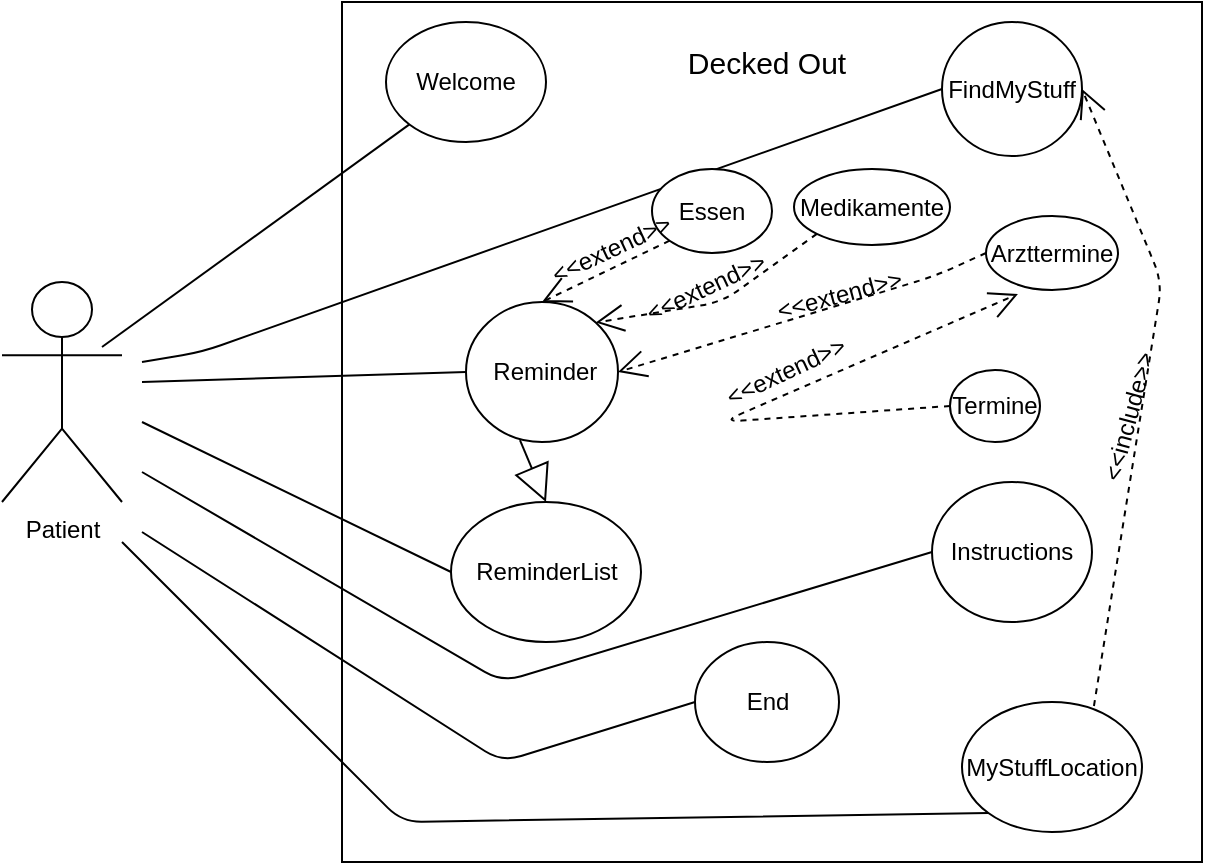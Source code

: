 <mxfile version="12.2.6" type="device" pages="1"><diagram id="_xH8LXRtn50uK7djnOqW" name="Page-1"><mxGraphModel dx="854" dy="465" grid="1" gridSize="10" guides="1" tooltips="1" connect="1" arrows="1" fold="1" page="1" pageScale="1" pageWidth="850" pageHeight="1100" math="0" shadow="0"><root><mxCell id="0"/><mxCell id="1" parent="0"/><mxCell id="pu5WcLqFkNbd5rlf49jA-1" value="&lt;div&gt;Patient&lt;/div&gt;&lt;div&gt;&lt;br&gt;&lt;/div&gt;" style="shape=umlActor;verticalLabelPosition=bottom;labelBackgroundColor=#ffffff;verticalAlign=top;html=1;outlineConnect=0;" parent="1" vertex="1"><mxGeometry x="160" y="170" width="60" height="110" as="geometry"/></mxCell><mxCell id="pu5WcLqFkNbd5rlf49jA-4" value="" style="whiteSpace=wrap;html=1;aspect=fixed;" parent="1" vertex="1"><mxGeometry x="330" y="30" width="430" height="430" as="geometry"/></mxCell><mxCell id="pu5WcLqFkNbd5rlf49jA-5" value="&lt;font style=&quot;font-size: 15px&quot;&gt;Decked Out&lt;/font&gt;" style="text;html=1;strokeColor=none;fillColor=none;align=center;verticalAlign=middle;whiteSpace=wrap;rounded=0;" parent="1" vertex="1"><mxGeometry x="495" y="50" width="95" height="20" as="geometry"/></mxCell><mxCell id="pu5WcLqFkNbd5rlf49jA-6" value="" style="ellipse;whiteSpace=wrap;html=1;" parent="1" vertex="1"><mxGeometry x="352" y="40" width="80" height="60" as="geometry"/></mxCell><mxCell id="pu5WcLqFkNbd5rlf49jA-8" value="&lt;div&gt;&lt;br&gt;&lt;/div&gt;&lt;div&gt;End&lt;/div&gt;&lt;div&gt;&lt;br&gt;&lt;/div&gt;" style="ellipse;whiteSpace=wrap;html=1;" parent="1" vertex="1"><mxGeometry x="506.5" y="350" width="72" height="60" as="geometry"/></mxCell><mxCell id="pu5WcLqFkNbd5rlf49jA-9" value="&amp;nbsp;Reminder" style="ellipse;whiteSpace=wrap;html=1;" parent="1" vertex="1"><mxGeometry x="392" y="180" width="76" height="70" as="geometry"/></mxCell><mxCell id="pu5WcLqFkNbd5rlf49jA-10" value="ReminderList" style="ellipse;whiteSpace=wrap;html=1;" parent="1" vertex="1"><mxGeometry x="384.5" y="280" width="95" height="70" as="geometry"/></mxCell><mxCell id="pu5WcLqFkNbd5rlf49jA-11" value="&lt;div&gt;Instructions&lt;/div&gt;" style="ellipse;whiteSpace=wrap;html=1;" parent="1" vertex="1"><mxGeometry x="625" y="270" width="80" height="70" as="geometry"/></mxCell><mxCell id="pu5WcLqFkNbd5rlf49jA-12" value="MyStuffLocation" style="ellipse;whiteSpace=wrap;html=1;direction=west;" parent="1" vertex="1"><mxGeometry x="640" y="380" width="90" height="65" as="geometry"/></mxCell><mxCell id="pu5WcLqFkNbd5rlf49jA-13" value="FindMyStuff" style="ellipse;whiteSpace=wrap;html=1;" parent="1" vertex="1"><mxGeometry x="630" y="40" width="70" height="67" as="geometry"/></mxCell><mxCell id="pu5WcLqFkNbd5rlf49jA-15" value="Welcome" style="text;html=1;strokeColor=none;fillColor=none;align=center;verticalAlign=middle;whiteSpace=wrap;rounded=0;" parent="1" vertex="1"><mxGeometry x="347" y="60" width="90" height="20" as="geometry"/></mxCell><mxCell id="pu5WcLqFkNbd5rlf49jA-17" value="" style="endArrow=none;html=1;entryX=0;entryY=1;entryDx=0;entryDy=0;" parent="1" target="pu5WcLqFkNbd5rlf49jA-6" edge="1"><mxGeometry width="50" height="50" relative="1" as="geometry"><mxPoint x="210" y="202.5" as="sourcePoint"/><mxPoint x="390" y="137.5" as="targetPoint"/><Array as="points"/></mxGeometry></mxCell><mxCell id="pu5WcLqFkNbd5rlf49jA-21" value="" style="endArrow=none;html=1;entryX=0;entryY=0.5;entryDx=0;entryDy=0;" parent="1" target="pu5WcLqFkNbd5rlf49jA-13" edge="1"><mxGeometry width="50" height="50" relative="1" as="geometry"><mxPoint x="230" y="210" as="sourcePoint"/><mxPoint x="300" y="200" as="targetPoint"/><Array as="points"><mxPoint x="260" y="205"/></Array></mxGeometry></mxCell><mxCell id="pu5WcLqFkNbd5rlf49jA-22" value="" style="endArrow=none;html=1;entryX=0;entryY=0.5;entryDx=0;entryDy=0;" parent="1" target="pu5WcLqFkNbd5rlf49jA-9" edge="1"><mxGeometry width="50" height="50" relative="1" as="geometry"><mxPoint x="230" y="220" as="sourcePoint"/><mxPoint x="300" y="220" as="targetPoint"/></mxGeometry></mxCell><mxCell id="pu5WcLqFkNbd5rlf49jA-23" value="" style="endArrow=none;html=1;entryX=1;entryY=0;entryDx=0;entryDy=0;" parent="1" target="pu5WcLqFkNbd5rlf49jA-12" edge="1"><mxGeometry width="50" height="50" relative="1" as="geometry"><mxPoint x="220" y="300" as="sourcePoint"/><mxPoint x="280" y="241.5" as="targetPoint"/><Array as="points"><mxPoint x="360" y="440"/></Array></mxGeometry></mxCell><mxCell id="pu5WcLqFkNbd5rlf49jA-24" value="" style="endArrow=none;html=1;entryX=0;entryY=0.5;entryDx=0;entryDy=0;" parent="1" target="pu5WcLqFkNbd5rlf49jA-10" edge="1"><mxGeometry width="50" height="50" relative="1" as="geometry"><mxPoint x="230" y="240" as="sourcePoint"/><mxPoint x="280" y="200" as="targetPoint"/><Array as="points"/></mxGeometry></mxCell><mxCell id="pu5WcLqFkNbd5rlf49jA-28" value="" style="endArrow=none;html=1;entryX=0;entryY=0.5;entryDx=0;entryDy=0;" parent="1" target="pu5WcLqFkNbd5rlf49jA-11" edge="1"><mxGeometry width="50" height="50" relative="1" as="geometry"><mxPoint x="230" y="265" as="sourcePoint"/><mxPoint x="280" y="215" as="targetPoint"/><Array as="points"><mxPoint x="410" y="370"/></Array></mxGeometry></mxCell><mxCell id="pu5WcLqFkNbd5rlf49jA-29" value="" style="endArrow=none;html=1;entryX=0;entryY=0.5;entryDx=0;entryDy=0;" parent="1" target="pu5WcLqFkNbd5rlf49jA-8" edge="1"><mxGeometry width="50" height="50" relative="1" as="geometry"><mxPoint x="230" y="295" as="sourcePoint"/><mxPoint x="280" y="245" as="targetPoint"/><Array as="points"><mxPoint x="410" y="410"/></Array></mxGeometry></mxCell><mxCell id="D_Mwg1Jti9QPF3piIHmN-1" value="Essen" style="ellipse;whiteSpace=wrap;html=1;" vertex="1" parent="1"><mxGeometry x="485" y="113.5" width="60" height="42" as="geometry"/></mxCell><mxCell id="D_Mwg1Jti9QPF3piIHmN-2" value="Medikamente" style="ellipse;whiteSpace=wrap;html=1;" vertex="1" parent="1"><mxGeometry x="556" y="113.5" width="78" height="38" as="geometry"/></mxCell><mxCell id="D_Mwg1Jti9QPF3piIHmN-3" value="Termine" style="ellipse;whiteSpace=wrap;html=1;" vertex="1" parent="1"><mxGeometry x="634" y="214" width="45" height="36" as="geometry"/></mxCell><mxCell id="D_Mwg1Jti9QPF3piIHmN-4" value="Arzttermine" style="ellipse;whiteSpace=wrap;html=1;" vertex="1" parent="1"><mxGeometry x="652" y="137" width="66" height="37" as="geometry"/></mxCell><mxCell id="D_Mwg1Jti9QPF3piIHmN-7" value="" style="endArrow=open;endSize=12;dashed=1;html=1;exitX=0;exitY=1;exitDx=0;exitDy=0;entryX=0.5;entryY=0;entryDx=0;entryDy=0;" edge="1" parent="1" source="D_Mwg1Jti9QPF3piIHmN-1" target="pu5WcLqFkNbd5rlf49jA-9"><mxGeometry width="160" relative="1" as="geometry"><mxPoint x="465" y="180" as="sourcePoint"/><mxPoint x="625" y="180" as="targetPoint"/><Array as="points"/></mxGeometry></mxCell><mxCell id="D_Mwg1Jti9QPF3piIHmN-10" value="&lt;div&gt;&amp;lt;&amp;lt;extend&amp;gt;&amp;gt;&lt;/div&gt;" style="text;html=1;resizable=0;points=[];autosize=1;align=left;verticalAlign=top;spacingTop=-4;rotation=-25;" vertex="1" parent="1"><mxGeometry x="430" y="141.5" width="80" height="20" as="geometry"/></mxCell><mxCell id="D_Mwg1Jti9QPF3piIHmN-13" value="" style="endArrow=open;endSize=12;dashed=1;html=1;exitX=0;exitY=0.5;exitDx=0;exitDy=0;entryX=1;entryY=0.5;entryDx=0;entryDy=0;" edge="1" parent="1" source="D_Mwg1Jti9QPF3piIHmN-4" target="pu5WcLqFkNbd5rlf49jA-9"><mxGeometry width="160" relative="1" as="geometry"><mxPoint x="640.287" y="136.349" as="sourcePoint"/><mxPoint x="609.484" y="187.02" as="targetPoint"/><Array as="points"><mxPoint x="626.5" y="167"/></Array></mxGeometry></mxCell><mxCell id="D_Mwg1Jti9QPF3piIHmN-14" value="" style="endArrow=open;endSize=12;dashed=1;html=1;exitX=0;exitY=1;exitDx=0;exitDy=0;entryX=1;entryY=0;entryDx=0;entryDy=0;" edge="1" parent="1" source="D_Mwg1Jti9QPF3piIHmN-2" target="pu5WcLqFkNbd5rlf49jA-9"><mxGeometry width="160" relative="1" as="geometry"><mxPoint x="523.787" y="179.349" as="sourcePoint"/><mxPoint x="492.984" y="230.02" as="targetPoint"/><Array as="points"><mxPoint x="520" y="180"/></Array></mxGeometry></mxCell><mxCell id="D_Mwg1Jti9QPF3piIHmN-15" value="" style="endArrow=open;endSize=12;dashed=1;html=1;exitX=0;exitY=0.5;exitDx=0;exitDy=0;entryX=0.242;entryY=1.054;entryDx=0;entryDy=0;entryPerimeter=0;" edge="1" parent="1" source="D_Mwg1Jti9QPF3piIHmN-3" target="D_Mwg1Jti9QPF3piIHmN-4"><mxGeometry width="160" relative="1" as="geometry"><mxPoint x="533.787" y="189.349" as="sourcePoint"/><mxPoint x="502.984" y="240.02" as="targetPoint"/><Array as="points"><mxPoint x="520" y="240"/></Array></mxGeometry></mxCell><mxCell id="D_Mwg1Jti9QPF3piIHmN-16" value="&lt;div&gt;&amp;lt;&amp;lt;extend&amp;gt;&amp;gt;&lt;/div&gt;" style="text;html=1;resizable=0;points=[];autosize=1;align=left;verticalAlign=top;spacingTop=-4;rotation=-15;" vertex="1" parent="1"><mxGeometry x="545" y="164.5" width="80" height="20" as="geometry"/></mxCell><mxCell id="D_Mwg1Jti9QPF3piIHmN-17" value="&lt;div&gt;&amp;lt;&amp;lt;extend&amp;gt;&amp;gt;&lt;/div&gt;" style="text;html=1;resizable=0;points=[];autosize=1;align=left;verticalAlign=top;spacingTop=-4;rotation=-25;" vertex="1" parent="1"><mxGeometry x="517.5" y="202" width="80" height="20" as="geometry"/></mxCell><mxCell id="D_Mwg1Jti9QPF3piIHmN-18" value="&lt;div&gt;&amp;lt;&amp;lt;extend&amp;gt;&amp;gt;&lt;/div&gt;" style="text;html=1;resizable=0;points=[];autosize=1;align=left;verticalAlign=top;spacingTop=-4;rotation=-25;" vertex="1" parent="1"><mxGeometry x="477.5" y="160" width="80" height="20" as="geometry"/></mxCell><mxCell id="D_Mwg1Jti9QPF3piIHmN-19" value="" style="endArrow=block;endSize=16;endFill=0;html=1;exitX=0.355;exitY=0.986;exitDx=0;exitDy=0;exitPerimeter=0;entryX=0.5;entryY=0;entryDx=0;entryDy=0;" edge="1" parent="1" source="pu5WcLqFkNbd5rlf49jA-9" target="pu5WcLqFkNbd5rlf49jA-10"><mxGeometry x="-0.247" y="3" width="160" relative="1" as="geometry"><mxPoint x="415" y="256" as="sourcePoint"/><mxPoint x="485" y="256" as="targetPoint"/><Array as="points"/><mxPoint as="offset"/></mxGeometry></mxCell><mxCell id="D_Mwg1Jti9QPF3piIHmN-21" value="" style="endArrow=open;endSize=12;dashed=1;html=1;exitX=0.267;exitY=0.969;exitDx=0;exitDy=0;entryX=1;entryY=0.5;entryDx=0;entryDy=0;exitPerimeter=0;" edge="1" parent="1" source="pu5WcLqFkNbd5rlf49jA-12" target="pu5WcLqFkNbd5rlf49jA-13"><mxGeometry width="160" relative="1" as="geometry"><mxPoint x="760" y="127" as="sourcePoint"/><mxPoint x="575.988" y="141.99" as="targetPoint"/><Array as="points"><mxPoint x="740" y="170"/></Array></mxGeometry></mxCell><mxCell id="D_Mwg1Jti9QPF3piIHmN-22" value="&lt;div&gt;&amp;lt;&amp;lt;include&amp;gt;&amp;gt;&lt;/div&gt;" style="text;html=1;resizable=0;points=[];autosize=1;align=left;verticalAlign=top;spacingTop=-4;rotation=-75;" vertex="1" parent="1"><mxGeometry x="685" y="222" width="80" height="20" as="geometry"/></mxCell></root></mxGraphModel></diagram></mxfile>
